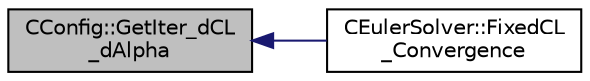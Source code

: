 digraph "CConfig::GetIter_dCL_dAlpha"
{
  edge [fontname="Helvetica",fontsize="10",labelfontname="Helvetica",labelfontsize="10"];
  node [fontname="Helvetica",fontsize="10",shape=record];
  rankdir="LR";
  Node4446 [label="CConfig::GetIter_dCL\l_dAlpha",height=0.2,width=0.4,color="black", fillcolor="grey75", style="filled", fontcolor="black"];
  Node4446 -> Node4447 [dir="back",color="midnightblue",fontsize="10",style="solid",fontname="Helvetica"];
  Node4447 [label="CEulerSolver::FixedCL\l_Convergence",height=0.2,width=0.4,color="black", fillcolor="white", style="filled",URL="$class_c_euler_solver.html#ad2884e30f2a3661d790bfff589812589",tooltip="Check for convergence of the Fixed CL mode to the target CL. "];
}
